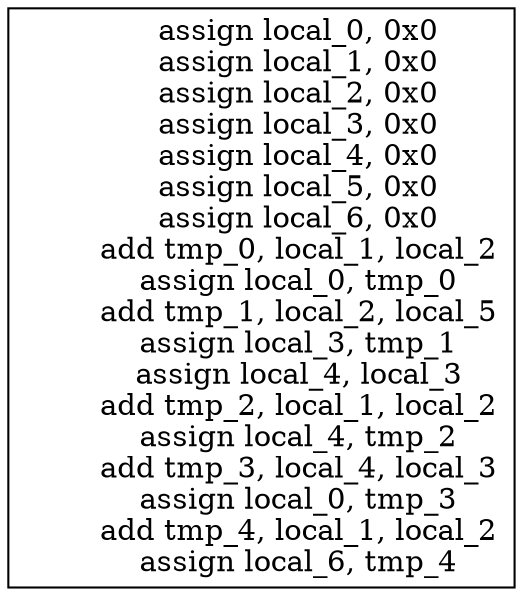 digraph pgn {
rankdir=TD;
node [shape = rectangle];
B0 [label = "	assign local_0, 0x0
	assign local_1, 0x0
	assign local_2, 0x0
	assign local_3, 0x0
	assign local_4, 0x0
	assign local_5, 0x0
	assign local_6, 0x0
	add tmp_0, local_1, local_2
	assign local_0, tmp_0
	add tmp_1, local_2, local_5
	assign local_3, tmp_1
	assign local_4, local_3
	add tmp_2, local_1, local_2
	assign local_4, tmp_2
	add tmp_3, local_4, local_3
	assign local_0, tmp_3
	add tmp_4, local_1, local_2
	assign local_6, tmp_4
"]
}
